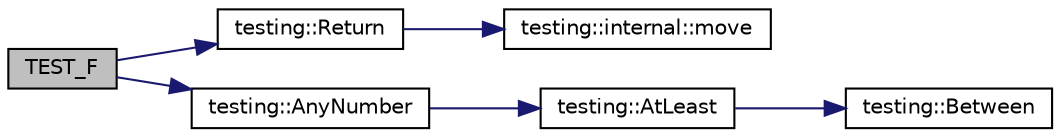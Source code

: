 digraph "TEST_F"
{
  edge [fontname="Helvetica",fontsize="10",labelfontname="Helvetica",labelfontsize="10"];
  node [fontname="Helvetica",fontsize="10",shape=record];
  rankdir="LR";
  Node130 [label="TEST_F",height=0.2,width=0.4,color="black", fillcolor="grey75", style="filled", fontcolor="black"];
  Node130 -> Node131 [color="midnightblue",fontsize="10",style="solid",fontname="Helvetica"];
  Node131 [label="testing::Return",height=0.2,width=0.4,color="black", fillcolor="white", style="filled",URL="$d0/d75/namespacetesting.html#af6d1c13e9376c77671e37545cd84359c"];
  Node131 -> Node132 [color="midnightblue",fontsize="10",style="solid",fontname="Helvetica"];
  Node132 [label="testing::internal::move",height=0.2,width=0.4,color="black", fillcolor="white", style="filled",URL="$d0/da7/namespacetesting_1_1internal.html#a0f6d06bf8c3093b9c22bb08723db201e"];
  Node130 -> Node133 [color="midnightblue",fontsize="10",style="solid",fontname="Helvetica"];
  Node133 [label="testing::AnyNumber",height=0.2,width=0.4,color="black", fillcolor="white", style="filled",URL="$d0/d75/namespacetesting.html#aa1f8a6371097e1e9b8d6866020f35252"];
  Node133 -> Node134 [color="midnightblue",fontsize="10",style="solid",fontname="Helvetica"];
  Node134 [label="testing::AtLeast",height=0.2,width=0.4,color="black", fillcolor="white", style="filled",URL="$d0/d75/namespacetesting.html#a137297cb3c582843989fbd937cf0fed2"];
  Node134 -> Node135 [color="midnightblue",fontsize="10",style="solid",fontname="Helvetica"];
  Node135 [label="testing::Between",height=0.2,width=0.4,color="black", fillcolor="white", style="filled",URL="$d0/d75/namespacetesting.html#a3bb2d3cdd3fdf5b4be1480fce549918e"];
}
